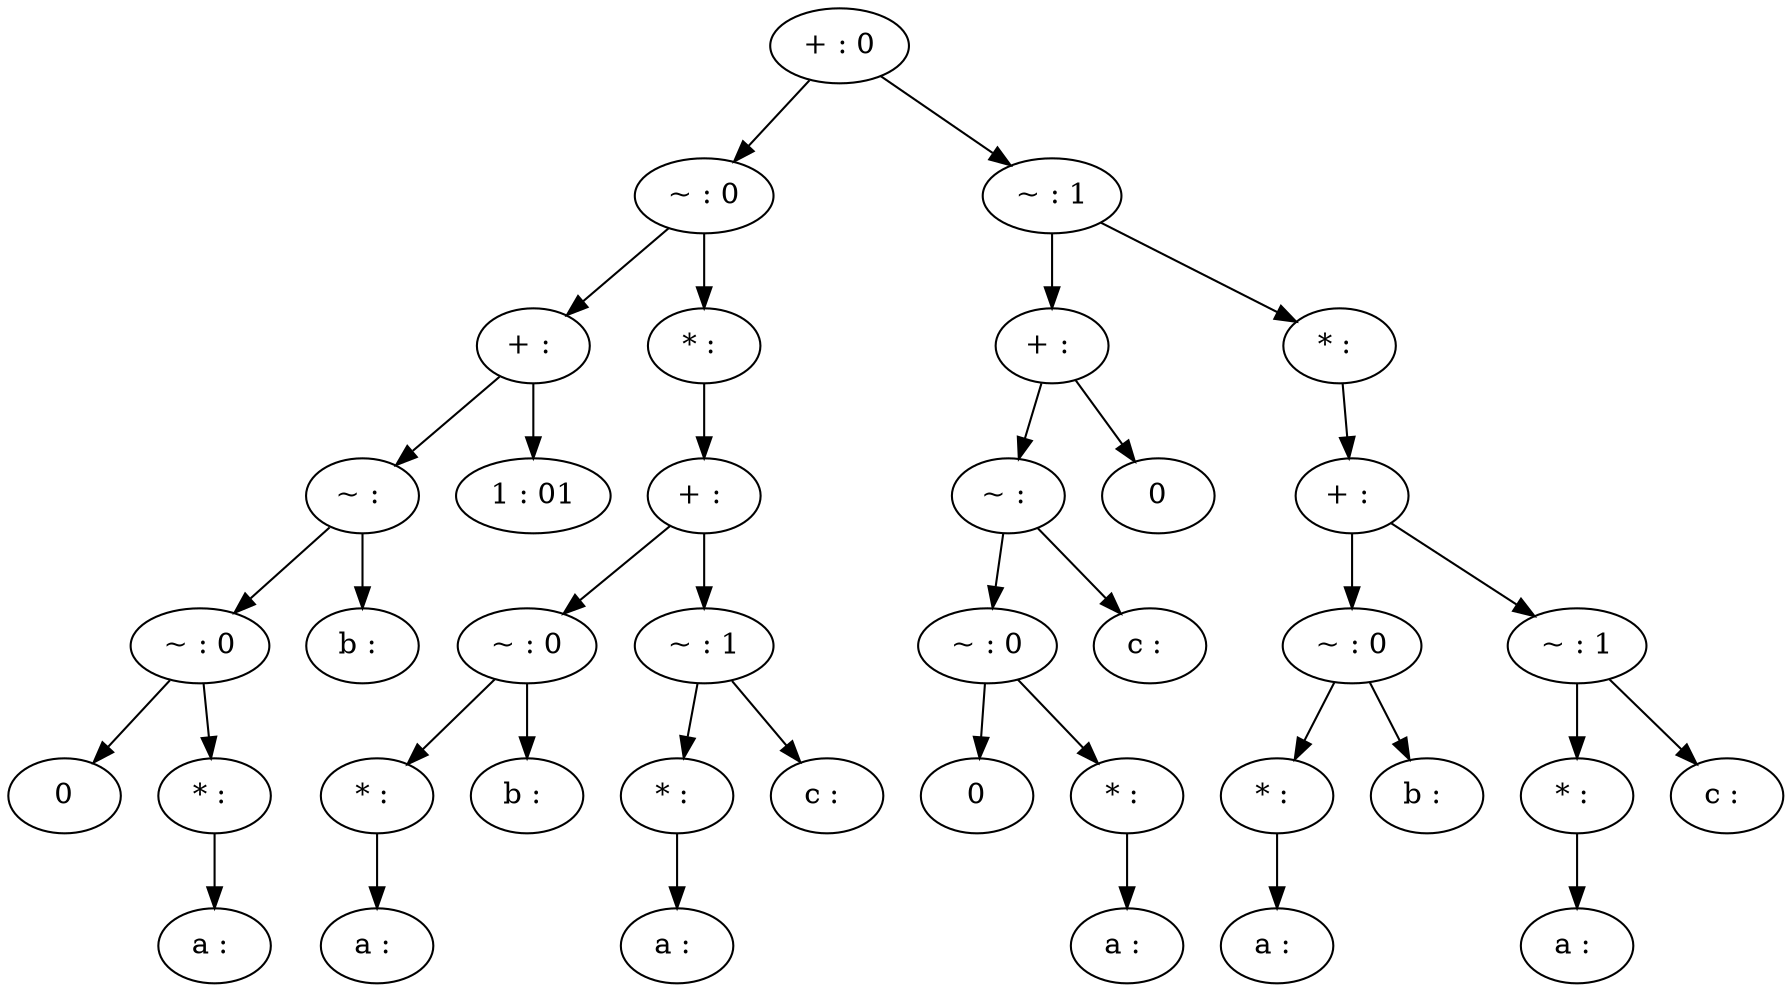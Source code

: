 // Iteration: 2
digraph {
	0 [label="+ : 0"]
	1 [label="~ : 0"]
	2 [label="+ : "]
	3 [label="~ : "]
	4 [label="~ : 0"]
	5 [label=0]
	6 [label="* : "]
	7 [label="a : "]
	8 [label="b : "]
	9 [label="1 : 01"]
	10 [label="* : "]
	11 [label="+ : "]
	12 [label="~ : 0"]
	13 [label="* : "]
	14 [label="a : "]
	15 [label="b : "]
	16 [label="~ : 1"]
	17 [label="* : "]
	18 [label="a : "]
	19 [label="c : "]
	20 [label="~ : 1"]
	21 [label="+ : "]
	22 [label="~ : "]
	23 [label="~ : 0"]
	24 [label=0]
	25 [label="* : "]
	26 [label="a : "]
	27 [label="c : "]
	28 [label=0]
	29 [label="* : "]
	30 [label="+ : "]
	31 [label="~ : 0"]
	32 [label="* : "]
	33 [label="a : "]
	34 [label="b : "]
	35 [label="~ : 1"]
	36 [label="* : "]
	37 [label="a : "]
	38 [label="c : "]
	0 -> 1
	1 -> 2
	2 -> 3
	3 -> 4
	4 -> 5
	4 -> 6
	6 -> 7
	3 -> 8
	2 -> 9
	1 -> 10
	10 -> 11
	11 -> 12
	12 -> 13
	13 -> 14
	12 -> 15
	11 -> 16
	16 -> 17
	17 -> 18
	16 -> 19
	0 -> 20
	20 -> 21
	21 -> 22
	22 -> 23
	23 -> 24
	23 -> 25
	25 -> 26
	22 -> 27
	21 -> 28
	20 -> 29
	29 -> 30
	30 -> 31
	31 -> 32
	32 -> 33
	31 -> 34
	30 -> 35
	35 -> 36
	36 -> 37
	35 -> 38
}
